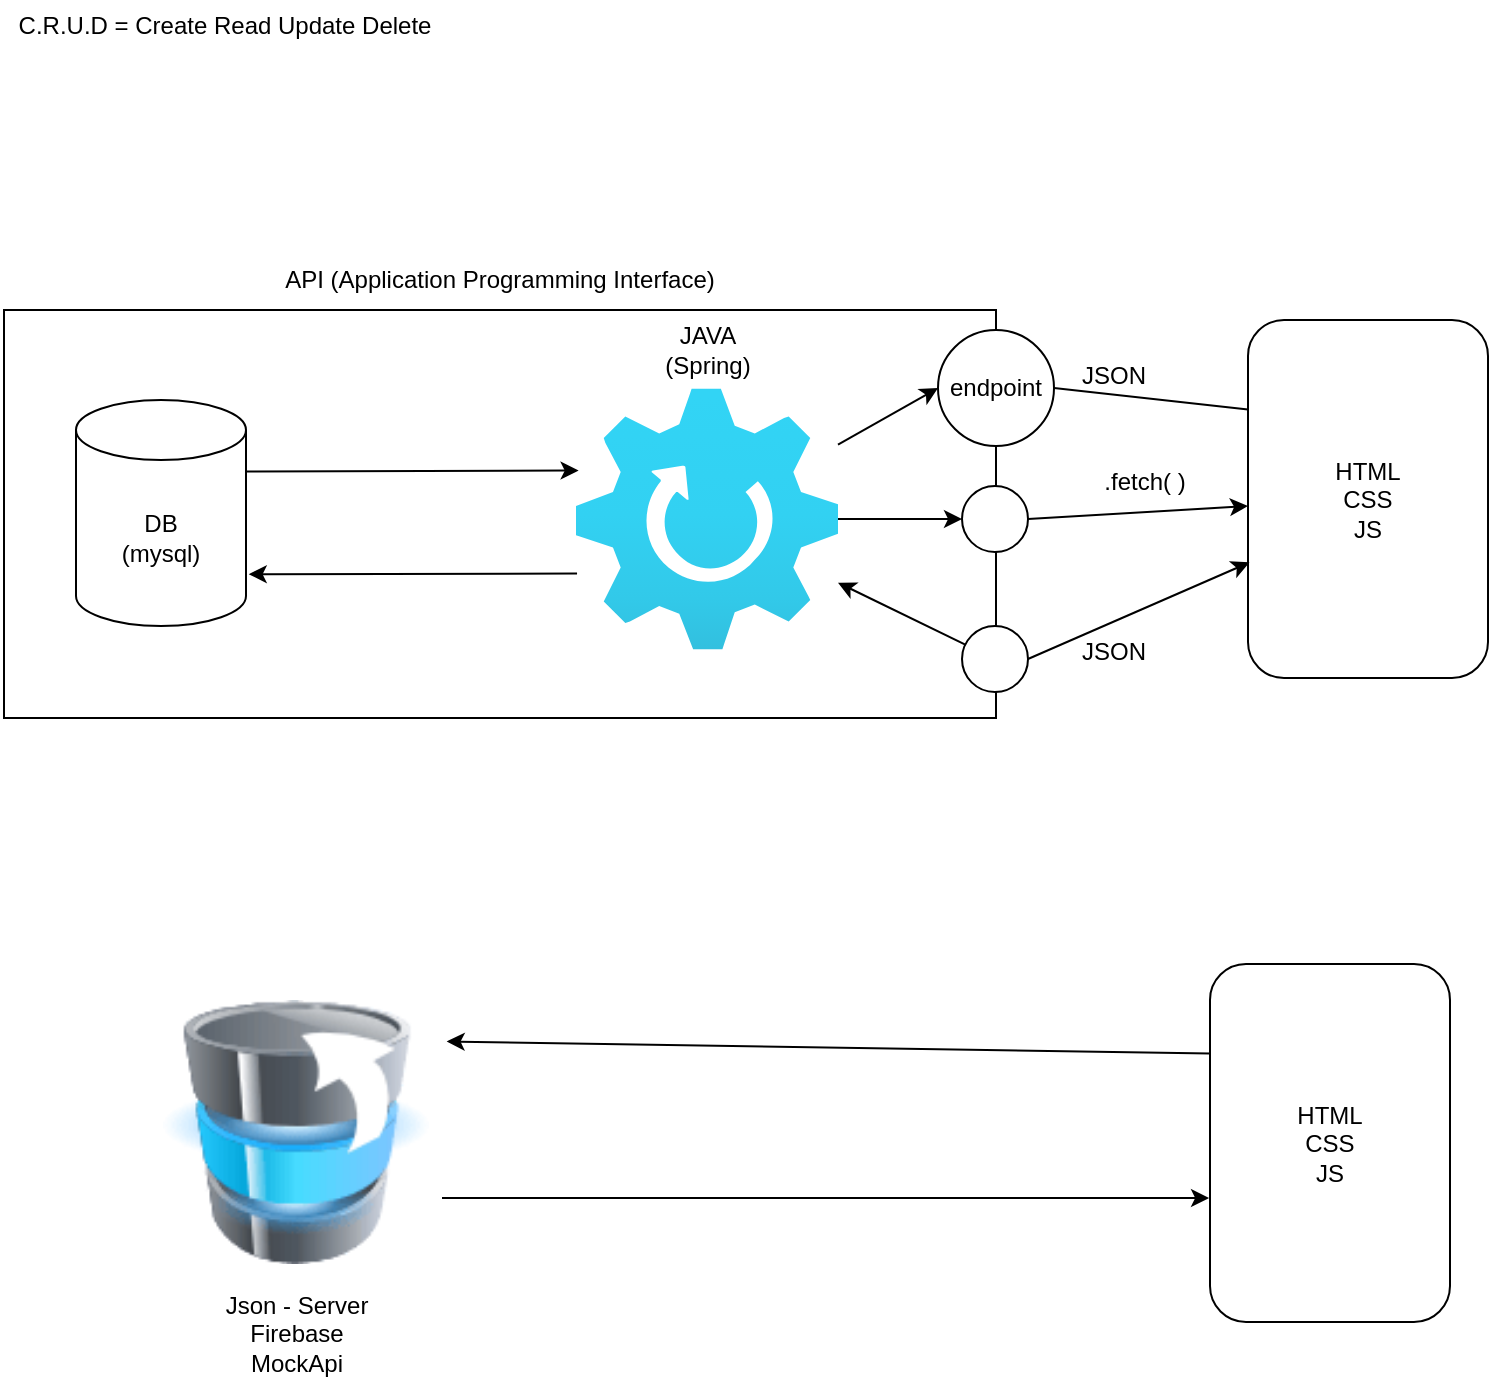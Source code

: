 <mxfile>
    <diagram id="HjfJaEZKAnVTJPBzDJuZ" name="Page-1">
        <mxGraphModel dx="811" dy="469" grid="0" gridSize="10" guides="1" tooltips="1" connect="1" arrows="1" fold="1" page="1" pageScale="1" pageWidth="827" pageHeight="1169" math="0" shadow="0">
            <root>
                <mxCell id="0"/>
                <mxCell id="1" parent="0"/>
                <mxCell id="4" style="edgeStyle=none;html=1;exitX=0;exitY=0.25;exitDx=0;exitDy=0;entryX=1.002;entryY=0.302;entryDx=0;entryDy=0;entryPerimeter=0;startArrow=none;" parent="1" source="16" target="3" edge="1">
                    <mxGeometry relative="1" as="geometry"/>
                </mxCell>
                <mxCell id="2" value="HTML&lt;br&gt;CSS&lt;br&gt;JS" style="rounded=1;whiteSpace=wrap;html=1;" parent="1" vertex="1">
                    <mxGeometry x="667" y="285" width="120" height="179" as="geometry"/>
                </mxCell>
                <mxCell id="3" value="" style="rounded=0;whiteSpace=wrap;html=1;" parent="1" vertex="1">
                    <mxGeometry x="45" y="280" width="496" height="204" as="geometry"/>
                </mxCell>
                <mxCell id="5" style="edgeStyle=none;html=1;exitX=1;exitY=0.5;exitDx=0;exitDy=0;entryX=0.006;entryY=0.677;entryDx=0;entryDy=0;entryPerimeter=0;" parent="1" source="18" target="2" edge="1">
                    <mxGeometry relative="1" as="geometry">
                        <mxPoint x="677" y="339.75" as="sourcePoint"/>
                        <mxPoint x="551.992" y="337.076" as="targetPoint"/>
                    </mxGeometry>
                </mxCell>
                <mxCell id="6" value="JSON" style="text;html=1;strokeColor=none;fillColor=none;align=center;verticalAlign=middle;whiteSpace=wrap;rounded=0;" parent="1" vertex="1">
                    <mxGeometry x="570" y="298" width="60" height="30" as="geometry"/>
                </mxCell>
                <mxCell id="7" value="JSON" style="text;html=1;strokeColor=none;fillColor=none;align=center;verticalAlign=middle;whiteSpace=wrap;rounded=0;" parent="1" vertex="1">
                    <mxGeometry x="570" y="436" width="60" height="30" as="geometry"/>
                </mxCell>
                <mxCell id="8" value="API (Application Programming Interface)&lt;br&gt;" style="text;html=1;strokeColor=none;fillColor=none;align=center;verticalAlign=middle;whiteSpace=wrap;rounded=0;" parent="1" vertex="1">
                    <mxGeometry x="163" y="250" width="260" height="30" as="geometry"/>
                </mxCell>
                <mxCell id="12" style="edgeStyle=none;html=1;exitX=1;exitY=0;exitDx=0;exitDy=35.75;exitPerimeter=0;entryX=0.01;entryY=0.315;entryDx=0;entryDy=0;entryPerimeter=0;" parent="1" source="9" target="11" edge="1">
                    <mxGeometry relative="1" as="geometry"/>
                </mxCell>
                <mxCell id="9" value="DB&lt;br&gt;(mysql)" style="shape=cylinder3;whiteSpace=wrap;html=1;boundedLbl=1;backgroundOutline=1;size=15;" parent="1" vertex="1">
                    <mxGeometry x="81" y="325" width="85" height="113" as="geometry"/>
                </mxCell>
                <mxCell id="14" style="edgeStyle=none;html=1;entryX=1.016;entryY=0.771;entryDx=0;entryDy=0;entryPerimeter=0;exitX=0.004;exitY=0.708;exitDx=0;exitDy=0;exitPerimeter=0;" parent="1" source="11" target="9" edge="1">
                    <mxGeometry relative="1" as="geometry"/>
                </mxCell>
                <mxCell id="21" style="edgeStyle=none;html=1;entryX=0;entryY=0.5;entryDx=0;entryDy=0;" parent="1" source="11" target="16" edge="1">
                    <mxGeometry relative="1" as="geometry"/>
                </mxCell>
                <mxCell id="22" style="edgeStyle=none;html=1;" parent="1" source="11" target="19" edge="1">
                    <mxGeometry relative="1" as="geometry"/>
                </mxCell>
                <mxCell id="11" value="" style="aspect=fixed;html=1;points=[];align=center;image;fontSize=12;image=img/lib/azure2/general/Gear.svg;" parent="1" vertex="1">
                    <mxGeometry x="331" y="319" width="131" height="131" as="geometry"/>
                </mxCell>
                <mxCell id="15" value="JAVA (Spring)" style="text;html=1;strokeColor=none;fillColor=none;align=center;verticalAlign=middle;whiteSpace=wrap;rounded=0;" parent="1" vertex="1">
                    <mxGeometry x="366.5" y="285" width="60" height="30" as="geometry"/>
                </mxCell>
                <mxCell id="17" value="" style="edgeStyle=none;html=1;exitX=0;exitY=0.25;exitDx=0;exitDy=0;entryX=1;entryY=0.5;entryDx=0;entryDy=0;endArrow=none;" parent="1" source="2" target="16" edge="1">
                    <mxGeometry relative="1" as="geometry">
                        <mxPoint x="667" y="329.75" as="sourcePoint"/>
                        <mxPoint x="541.992" y="327.076" as="targetPoint"/>
                    </mxGeometry>
                </mxCell>
                <mxCell id="16" value="endpoint" style="ellipse;whiteSpace=wrap;html=1;aspect=fixed;" parent="1" vertex="1">
                    <mxGeometry x="512" y="290" width="58" height="58" as="geometry"/>
                </mxCell>
                <mxCell id="23" style="edgeStyle=none;html=1;" parent="1" source="18" target="11" edge="1">
                    <mxGeometry relative="1" as="geometry"/>
                </mxCell>
                <mxCell id="18" value="" style="ellipse;whiteSpace=wrap;html=1;aspect=fixed;" parent="1" vertex="1">
                    <mxGeometry x="524" y="438" width="33" height="33" as="geometry"/>
                </mxCell>
                <mxCell id="20" style="edgeStyle=none;html=1;exitX=1;exitY=0.5;exitDx=0;exitDy=0;" parent="1" source="19" target="2" edge="1">
                    <mxGeometry relative="1" as="geometry"/>
                </mxCell>
                <mxCell id="19" value="" style="ellipse;whiteSpace=wrap;html=1;aspect=fixed;" parent="1" vertex="1">
                    <mxGeometry x="524" y="368" width="33" height="33" as="geometry"/>
                </mxCell>
                <mxCell id="24" value=".fetch( )" style="text;html=1;align=center;verticalAlign=middle;resizable=0;points=[];autosize=1;strokeColor=none;fillColor=none;" parent="1" vertex="1">
                    <mxGeometry x="585" y="353" width="59" height="26" as="geometry"/>
                </mxCell>
                <mxCell id="pIt08WO125TbouCpJSPq-26" style="edgeStyle=none;html=1;exitX=0;exitY=0.25;exitDx=0;exitDy=0;entryX=1.016;entryY=0.157;entryDx=0;entryDy=0;entryPerimeter=0;" parent="1" source="pIt08WO125TbouCpJSPq-24" target="pIt08WO125TbouCpJSPq-25" edge="1">
                    <mxGeometry relative="1" as="geometry"/>
                </mxCell>
                <mxCell id="pIt08WO125TbouCpJSPq-24" value="HTML&lt;br&gt;CSS&lt;br&gt;JS" style="rounded=1;whiteSpace=wrap;html=1;" parent="1" vertex="1">
                    <mxGeometry x="648" y="607" width="120" height="179" as="geometry"/>
                </mxCell>
                <mxCell id="pIt08WO125TbouCpJSPq-27" style="edgeStyle=none;html=1;exitX=1;exitY=0.75;exitDx=0;exitDy=0;" parent="1" source="pIt08WO125TbouCpJSPq-25" edge="1">
                    <mxGeometry relative="1" as="geometry">
                        <mxPoint x="647.539" y="724" as="targetPoint"/>
                    </mxGeometry>
                </mxCell>
                <mxCell id="pIt08WO125TbouCpJSPq-25" value="" style="image;html=1;image=img/lib/clip_art/computers/Database_Move_Stack_128x128.png" parent="1" vertex="1">
                    <mxGeometry x="118" y="625" width="146" height="132" as="geometry"/>
                </mxCell>
                <mxCell id="pIt08WO125TbouCpJSPq-28" value="Json - Server&lt;br&gt;Firebase&lt;br&gt;MockApi" style="text;html=1;align=center;verticalAlign=middle;resizable=0;points=[];autosize=1;strokeColor=none;fillColor=none;" parent="1" vertex="1">
                    <mxGeometry x="146.5" y="764" width="89" height="55" as="geometry"/>
                </mxCell>
                <mxCell id="25" value="C.R.U.D = Create Read Update Delete&lt;br&gt;" style="text;html=1;align=center;verticalAlign=middle;resizable=0;points=[];autosize=1;strokeColor=none;fillColor=none;" vertex="1" parent="1">
                    <mxGeometry x="43" y="125" width="224" height="26" as="geometry"/>
                </mxCell>
            </root>
        </mxGraphModel>
    </diagram>
</mxfile>